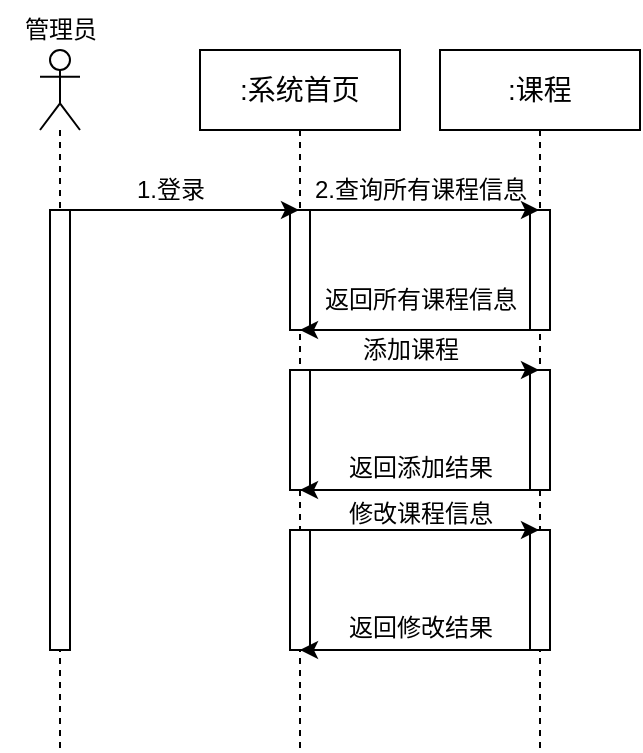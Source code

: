 <mxfile version="21.1.1" type="github">
  <diagram name="第 1 页" id="AsY_gFQ5mr0Ctpk5OMu_">
    <mxGraphModel dx="778" dy="435" grid="1" gridSize="10" guides="1" tooltips="1" connect="1" arrows="1" fold="1" page="1" pageScale="1" pageWidth="827" pageHeight="1169" math="0" shadow="0">
      <root>
        <mxCell id="0" />
        <mxCell id="1" parent="0" />
        <mxCell id="XrybVS3yT3OXQP_i-ekm-2" value="" style="shape=umlLifeline;perimeter=lifelinePerimeter;whiteSpace=wrap;html=1;container=1;dropTarget=0;collapsible=0;recursiveResize=0;outlineConnect=0;portConstraint=eastwest;newEdgeStyle={&quot;edgeStyle&quot;:&quot;elbowEdgeStyle&quot;,&quot;elbow&quot;:&quot;vertical&quot;,&quot;curved&quot;:0,&quot;rounded&quot;:0};participant=umlActor;" vertex="1" parent="1">
          <mxGeometry x="70" y="100" width="20" height="350" as="geometry" />
        </mxCell>
        <mxCell id="XrybVS3yT3OXQP_i-ekm-3" value="" style="html=1;points=[];perimeter=orthogonalPerimeter;outlineConnect=0;targetShapes=umlLifeline;portConstraint=eastwest;newEdgeStyle={&quot;edgeStyle&quot;:&quot;elbowEdgeStyle&quot;,&quot;elbow&quot;:&quot;vertical&quot;,&quot;curved&quot;:0,&quot;rounded&quot;:0};" vertex="1" parent="XrybVS3yT3OXQP_i-ekm-2">
          <mxGeometry x="5" y="80" width="10" height="220" as="geometry" />
        </mxCell>
        <mxCell id="XrybVS3yT3OXQP_i-ekm-6" value="管理员" style="text;html=1;align=center;verticalAlign=middle;resizable=0;points=[];autosize=1;strokeColor=none;fillColor=none;" vertex="1" parent="1">
          <mxGeometry x="50" y="75" width="60" height="30" as="geometry" />
        </mxCell>
        <mxCell id="XrybVS3yT3OXQP_i-ekm-8" value="&lt;font style=&quot;font-size: 14px;&quot;&gt;:系统首页&lt;/font&gt;" style="shape=umlLifeline;perimeter=lifelinePerimeter;whiteSpace=wrap;html=1;container=1;dropTarget=0;collapsible=0;recursiveResize=0;outlineConnect=0;portConstraint=eastwest;newEdgeStyle={&quot;edgeStyle&quot;:&quot;elbowEdgeStyle&quot;,&quot;elbow&quot;:&quot;vertical&quot;,&quot;curved&quot;:0,&quot;rounded&quot;:0};" vertex="1" parent="1">
          <mxGeometry x="150" y="100" width="100" height="350" as="geometry" />
        </mxCell>
        <mxCell id="XrybVS3yT3OXQP_i-ekm-7" value="" style="html=1;points=[];perimeter=orthogonalPerimeter;outlineConnect=0;targetShapes=umlLifeline;portConstraint=eastwest;newEdgeStyle={&quot;edgeStyle&quot;:&quot;elbowEdgeStyle&quot;,&quot;elbow&quot;:&quot;vertical&quot;,&quot;curved&quot;:0,&quot;rounded&quot;:0};" vertex="1" parent="XrybVS3yT3OXQP_i-ekm-8">
          <mxGeometry x="45" y="80" width="10" height="60" as="geometry" />
        </mxCell>
        <mxCell id="XrybVS3yT3OXQP_i-ekm-22" value="" style="html=1;points=[];perimeter=orthogonalPerimeter;outlineConnect=0;targetShapes=umlLifeline;portConstraint=eastwest;newEdgeStyle={&quot;edgeStyle&quot;:&quot;elbowEdgeStyle&quot;,&quot;elbow&quot;:&quot;vertical&quot;,&quot;curved&quot;:0,&quot;rounded&quot;:0};" vertex="1" parent="XrybVS3yT3OXQP_i-ekm-8">
          <mxGeometry x="45" y="160" width="10" height="60" as="geometry" />
        </mxCell>
        <mxCell id="XrybVS3yT3OXQP_i-ekm-24" value="" style="html=1;points=[];perimeter=orthogonalPerimeter;outlineConnect=0;targetShapes=umlLifeline;portConstraint=eastwest;newEdgeStyle={&quot;edgeStyle&quot;:&quot;elbowEdgeStyle&quot;,&quot;elbow&quot;:&quot;vertical&quot;,&quot;curved&quot;:0,&quot;rounded&quot;:0};" vertex="1" parent="XrybVS3yT3OXQP_i-ekm-8">
          <mxGeometry x="45" y="240" width="10" height="60" as="geometry" />
        </mxCell>
        <mxCell id="XrybVS3yT3OXQP_i-ekm-10" value="1.登录" style="text;html=1;align=center;verticalAlign=middle;resizable=0;points=[];autosize=1;strokeColor=none;fillColor=none;" vertex="1" parent="1">
          <mxGeometry x="105" y="155" width="60" height="30" as="geometry" />
        </mxCell>
        <mxCell id="XrybVS3yT3OXQP_i-ekm-11" value="&lt;font style=&quot;font-size: 14px;&quot;&gt;:课程&lt;/font&gt;" style="shape=umlLifeline;perimeter=lifelinePerimeter;whiteSpace=wrap;html=1;container=1;dropTarget=0;collapsible=0;recursiveResize=0;outlineConnect=0;portConstraint=eastwest;newEdgeStyle={&quot;edgeStyle&quot;:&quot;elbowEdgeStyle&quot;,&quot;elbow&quot;:&quot;vertical&quot;,&quot;curved&quot;:0,&quot;rounded&quot;:0};" vertex="1" parent="1">
          <mxGeometry x="270" y="100" width="100" height="350" as="geometry" />
        </mxCell>
        <mxCell id="XrybVS3yT3OXQP_i-ekm-12" value="" style="html=1;points=[];perimeter=orthogonalPerimeter;outlineConnect=0;targetShapes=umlLifeline;portConstraint=eastwest;newEdgeStyle={&quot;edgeStyle&quot;:&quot;elbowEdgeStyle&quot;,&quot;elbow&quot;:&quot;vertical&quot;,&quot;curved&quot;:0,&quot;rounded&quot;:0};" vertex="1" parent="XrybVS3yT3OXQP_i-ekm-11">
          <mxGeometry x="45" y="80" width="10" height="60" as="geometry" />
        </mxCell>
        <mxCell id="XrybVS3yT3OXQP_i-ekm-23" value="" style="html=1;points=[];perimeter=orthogonalPerimeter;outlineConnect=0;targetShapes=umlLifeline;portConstraint=eastwest;newEdgeStyle={&quot;edgeStyle&quot;:&quot;elbowEdgeStyle&quot;,&quot;elbow&quot;:&quot;vertical&quot;,&quot;curved&quot;:0,&quot;rounded&quot;:0};" vertex="1" parent="XrybVS3yT3OXQP_i-ekm-11">
          <mxGeometry x="45" y="160" width="10" height="60" as="geometry" />
        </mxCell>
        <mxCell id="XrybVS3yT3OXQP_i-ekm-29" value="" style="html=1;points=[];perimeter=orthogonalPerimeter;outlineConnect=0;targetShapes=umlLifeline;portConstraint=eastwest;newEdgeStyle={&quot;edgeStyle&quot;:&quot;elbowEdgeStyle&quot;,&quot;elbow&quot;:&quot;vertical&quot;,&quot;curved&quot;:0,&quot;rounded&quot;:0};" vertex="1" parent="XrybVS3yT3OXQP_i-ekm-11">
          <mxGeometry x="45" y="240" width="10" height="60" as="geometry" />
        </mxCell>
        <mxCell id="XrybVS3yT3OXQP_i-ekm-13" style="edgeStyle=elbowEdgeStyle;rounded=0;orthogonalLoop=1;jettySize=auto;html=1;elbow=vertical;curved=0;" edge="1" parent="1" source="XrybVS3yT3OXQP_i-ekm-7" target="XrybVS3yT3OXQP_i-ekm-11">
          <mxGeometry relative="1" as="geometry">
            <Array as="points">
              <mxPoint x="250" y="180" />
            </Array>
          </mxGeometry>
        </mxCell>
        <mxCell id="XrybVS3yT3OXQP_i-ekm-14" style="edgeStyle=elbowEdgeStyle;rounded=0;orthogonalLoop=1;jettySize=auto;html=1;elbow=vertical;curved=0;" edge="1" parent="1" source="XrybVS3yT3OXQP_i-ekm-3" target="XrybVS3yT3OXQP_i-ekm-8">
          <mxGeometry relative="1" as="geometry">
            <Array as="points">
              <mxPoint x="140" y="180" />
            </Array>
          </mxGeometry>
        </mxCell>
        <mxCell id="XrybVS3yT3OXQP_i-ekm-15" value="2.查询所有课程信息" style="text;html=1;align=center;verticalAlign=middle;resizable=0;points=[];autosize=1;strokeColor=none;fillColor=none;" vertex="1" parent="1">
          <mxGeometry x="195" y="155" width="130" height="30" as="geometry" />
        </mxCell>
        <mxCell id="XrybVS3yT3OXQP_i-ekm-20" style="edgeStyle=elbowEdgeStyle;rounded=0;orthogonalLoop=1;jettySize=auto;html=1;elbow=vertical;curved=0;" edge="1" parent="1" source="XrybVS3yT3OXQP_i-ekm-12" target="XrybVS3yT3OXQP_i-ekm-8">
          <mxGeometry relative="1" as="geometry">
            <Array as="points">
              <mxPoint x="270" y="240" />
              <mxPoint x="250" y="270" />
            </Array>
          </mxGeometry>
        </mxCell>
        <mxCell id="XrybVS3yT3OXQP_i-ekm-21" value="返回所有课程信息" style="text;html=1;align=center;verticalAlign=middle;resizable=0;points=[];autosize=1;strokeColor=none;fillColor=none;" vertex="1" parent="1">
          <mxGeometry x="200" y="210" width="120" height="30" as="geometry" />
        </mxCell>
        <mxCell id="XrybVS3yT3OXQP_i-ekm-26" style="edgeStyle=elbowEdgeStyle;rounded=0;orthogonalLoop=1;jettySize=auto;html=1;elbow=vertical;curved=0;" edge="1" parent="1" source="XrybVS3yT3OXQP_i-ekm-22" target="XrybVS3yT3OXQP_i-ekm-11">
          <mxGeometry relative="1" as="geometry">
            <Array as="points">
              <mxPoint x="260" y="260" />
            </Array>
          </mxGeometry>
        </mxCell>
        <mxCell id="XrybVS3yT3OXQP_i-ekm-28" style="edgeStyle=elbowEdgeStyle;rounded=0;orthogonalLoop=1;jettySize=auto;html=1;elbow=vertical;curved=0;" edge="1" parent="1" source="XrybVS3yT3OXQP_i-ekm-23" target="XrybVS3yT3OXQP_i-ekm-8">
          <mxGeometry relative="1" as="geometry">
            <Array as="points">
              <mxPoint x="270" y="320" />
              <mxPoint x="230" y="320" />
              <mxPoint x="230" y="320" />
            </Array>
          </mxGeometry>
        </mxCell>
        <mxCell id="XrybVS3yT3OXQP_i-ekm-30" style="edgeStyle=elbowEdgeStyle;rounded=0;orthogonalLoop=1;jettySize=auto;html=1;elbow=vertical;curved=0;" edge="1" parent="1" source="XrybVS3yT3OXQP_i-ekm-24" target="XrybVS3yT3OXQP_i-ekm-11">
          <mxGeometry relative="1" as="geometry">
            <Array as="points">
              <mxPoint x="260" y="340" />
            </Array>
          </mxGeometry>
        </mxCell>
        <mxCell id="XrybVS3yT3OXQP_i-ekm-31" style="edgeStyle=elbowEdgeStyle;rounded=0;orthogonalLoop=1;jettySize=auto;html=1;elbow=vertical;curved=0;" edge="1" parent="1" source="XrybVS3yT3OXQP_i-ekm-29" target="XrybVS3yT3OXQP_i-ekm-8">
          <mxGeometry relative="1" as="geometry">
            <Array as="points">
              <mxPoint x="260" y="400" />
              <mxPoint x="250" y="370" />
            </Array>
          </mxGeometry>
        </mxCell>
        <mxCell id="XrybVS3yT3OXQP_i-ekm-32" value="修改课程信息" style="text;html=1;align=center;verticalAlign=middle;resizable=0;points=[];autosize=1;strokeColor=none;fillColor=none;" vertex="1" parent="1">
          <mxGeometry x="210" y="317" width="100" height="30" as="geometry" />
        </mxCell>
        <mxCell id="XrybVS3yT3OXQP_i-ekm-33" value="返回修改结果" style="text;html=1;align=center;verticalAlign=middle;resizable=0;points=[];autosize=1;strokeColor=none;fillColor=none;" vertex="1" parent="1">
          <mxGeometry x="210" y="374" width="100" height="30" as="geometry" />
        </mxCell>
        <mxCell id="XrybVS3yT3OXQP_i-ekm-34" value="添加课程" style="text;html=1;align=center;verticalAlign=middle;resizable=0;points=[];autosize=1;strokeColor=none;fillColor=none;" vertex="1" parent="1">
          <mxGeometry x="220" y="235" width="70" height="30" as="geometry" />
        </mxCell>
        <mxCell id="XrybVS3yT3OXQP_i-ekm-35" value="返回添加结果" style="text;html=1;align=center;verticalAlign=middle;resizable=0;points=[];autosize=1;strokeColor=none;fillColor=none;" vertex="1" parent="1">
          <mxGeometry x="210" y="294" width="100" height="30" as="geometry" />
        </mxCell>
      </root>
    </mxGraphModel>
  </diagram>
</mxfile>
